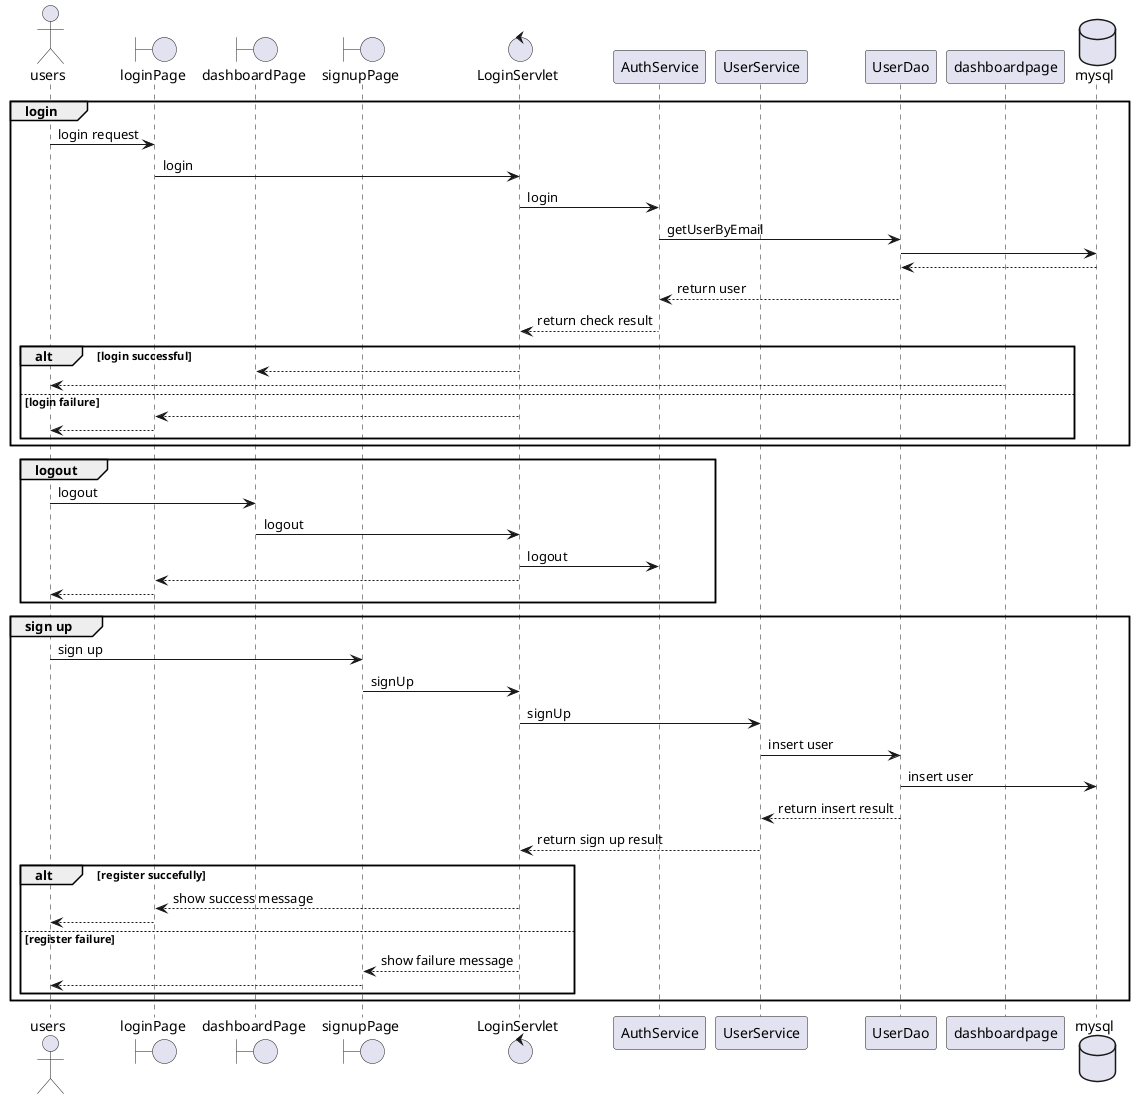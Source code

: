 @startuml
actor users
boundary loginPage 
boundary dashboardPage
boundary signupPage
control LoginServlet
participant AuthService
participant UserService
database mysql order 8
group login
users -> loginPage:login request
loginPage -> LoginServlet: login
LoginServlet -> AuthService:login
AuthService -> UserDao:getUserByEmail
UserDao -> mysql
mysql --> UserDao
UserDao --> AuthService: return user
AuthService --> LoginServlet: return check result

alt login successful

    LoginServlet --> dashboardPage
    dashboardpage --> users

else login failure
    LoginServlet --> loginPage
    loginPage --> users
end
end

group logout
users -> dashboardPage: logout
dashboardPage -> LoginServlet:logout
LoginServlet -> AuthService:logout
LoginServlet --> loginPage
loginPage --> users
end

group sign up

users -> signupPage:sign up
signupPage -> LoginServlet: signUp
LoginServlet -> UserService:signUp
UserService -> UserDao: insert user
UserDao -> mysql: insert user
UserDao --> UserService: return insert result
UserService --> LoginServlet: return sign up result
    alt register succefully
        LoginServlet --> loginPage:show success message
        loginPage --> users
    else register failure
        LoginServlet --> signupPage:show failure message
        signupPage --> users
    end 
end

@enduml
